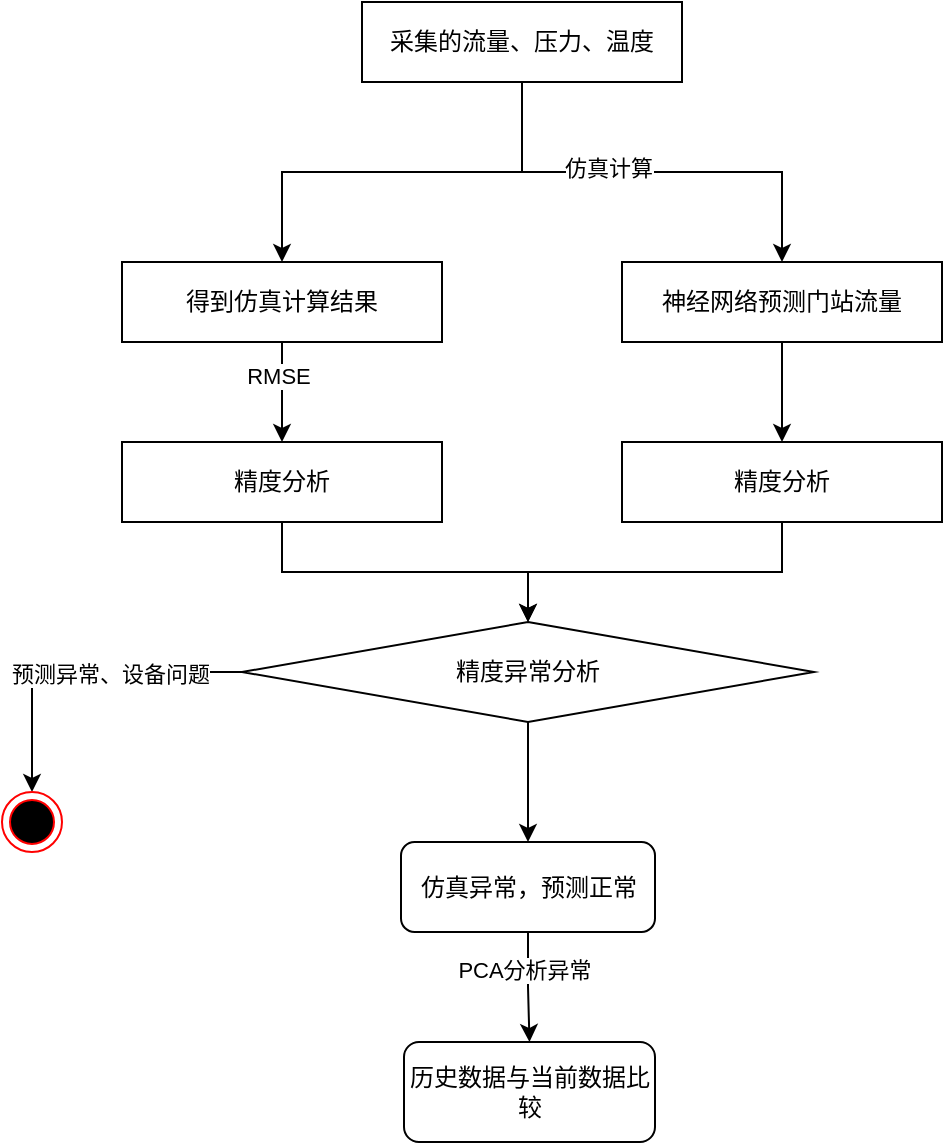 <mxfile version="25.0.3">
  <diagram name="第 1 页" id="wrYZcNoJNyU1oX4eKvRr">
    <mxGraphModel dx="1221" dy="759" grid="1" gridSize="10" guides="1" tooltips="1" connect="1" arrows="1" fold="1" page="1" pageScale="1" pageWidth="827" pageHeight="1169" math="0" shadow="0">
      <root>
        <mxCell id="0" />
        <mxCell id="1" parent="0" />
        <mxCell id="gqWxrz_PafX3EHHGCUia-2" value="" style="edgeStyle=orthogonalEdgeStyle;rounded=0;orthogonalLoop=1;jettySize=auto;html=1;" edge="1" parent="1" source="eM_BsglUO66G7toR1t27-1" target="gqWxrz_PafX3EHHGCUia-7">
          <mxGeometry relative="1" as="geometry" />
        </mxCell>
        <mxCell id="gqWxrz_PafX3EHHGCUia-3" value="仿真计算" style="edgeLabel;html=1;align=center;verticalAlign=middle;resizable=0;points=[];" vertex="1" connectable="0" parent="gqWxrz_PafX3EHHGCUia-2">
          <mxGeometry x="-0.2" y="2" relative="1" as="geometry">
            <mxPoint as="offset" />
          </mxGeometry>
        </mxCell>
        <mxCell id="gqWxrz_PafX3EHHGCUia-8" style="edgeStyle=orthogonalEdgeStyle;rounded=0;orthogonalLoop=1;jettySize=auto;html=1;entryX=0.5;entryY=0;entryDx=0;entryDy=0;" edge="1" parent="1" source="eM_BsglUO66G7toR1t27-1" target="gqWxrz_PafX3EHHGCUia-1">
          <mxGeometry relative="1" as="geometry" />
        </mxCell>
        <mxCell id="eM_BsglUO66G7toR1t27-1" value="采集的流量、压力、温度" style="rounded=0;whiteSpace=wrap;html=1;" parent="1" vertex="1">
          <mxGeometry x="350" y="150" width="160" height="40" as="geometry" />
        </mxCell>
        <mxCell id="gqWxrz_PafX3EHHGCUia-5" value="" style="edgeStyle=orthogonalEdgeStyle;rounded=0;orthogonalLoop=1;jettySize=auto;html=1;" edge="1" parent="1" source="gqWxrz_PafX3EHHGCUia-1" target="gqWxrz_PafX3EHHGCUia-4">
          <mxGeometry relative="1" as="geometry" />
        </mxCell>
        <mxCell id="gqWxrz_PafX3EHHGCUia-6" value="RMSE" style="edgeLabel;html=1;align=center;verticalAlign=middle;resizable=0;points=[];" vertex="1" connectable="0" parent="gqWxrz_PafX3EHHGCUia-5">
          <mxGeometry x="-0.343" y="-2" relative="1" as="geometry">
            <mxPoint as="offset" />
          </mxGeometry>
        </mxCell>
        <mxCell id="gqWxrz_PafX3EHHGCUia-1" value="得到仿真计算结果" style="rounded=0;whiteSpace=wrap;html=1;" vertex="1" parent="1">
          <mxGeometry x="230" y="280" width="160" height="40" as="geometry" />
        </mxCell>
        <mxCell id="gqWxrz_PafX3EHHGCUia-16" value="" style="edgeStyle=orthogonalEdgeStyle;rounded=0;orthogonalLoop=1;jettySize=auto;html=1;" edge="1" parent="1" source="gqWxrz_PafX3EHHGCUia-4" target="gqWxrz_PafX3EHHGCUia-14">
          <mxGeometry relative="1" as="geometry" />
        </mxCell>
        <mxCell id="gqWxrz_PafX3EHHGCUia-4" value="精度分析" style="rounded=0;whiteSpace=wrap;html=1;" vertex="1" parent="1">
          <mxGeometry x="230" y="370" width="160" height="40" as="geometry" />
        </mxCell>
        <mxCell id="gqWxrz_PafX3EHHGCUia-10" value="" style="edgeStyle=orthogonalEdgeStyle;rounded=0;orthogonalLoop=1;jettySize=auto;html=1;" edge="1" parent="1" source="gqWxrz_PafX3EHHGCUia-7" target="gqWxrz_PafX3EHHGCUia-9">
          <mxGeometry relative="1" as="geometry" />
        </mxCell>
        <mxCell id="gqWxrz_PafX3EHHGCUia-7" value="神经网络预测门站流量" style="rounded=0;whiteSpace=wrap;html=1;" vertex="1" parent="1">
          <mxGeometry x="480" y="280" width="160" height="40" as="geometry" />
        </mxCell>
        <mxCell id="gqWxrz_PafX3EHHGCUia-15" value="" style="edgeStyle=orthogonalEdgeStyle;rounded=0;orthogonalLoop=1;jettySize=auto;html=1;" edge="1" parent="1" source="gqWxrz_PafX3EHHGCUia-9" target="gqWxrz_PafX3EHHGCUia-14">
          <mxGeometry relative="1" as="geometry" />
        </mxCell>
        <mxCell id="gqWxrz_PafX3EHHGCUia-9" value="精度分析" style="rounded=0;whiteSpace=wrap;html=1;" vertex="1" parent="1">
          <mxGeometry x="480" y="370" width="160" height="40" as="geometry" />
        </mxCell>
        <mxCell id="gqWxrz_PafX3EHHGCUia-18" value="" style="edgeStyle=orthogonalEdgeStyle;rounded=0;orthogonalLoop=1;jettySize=auto;html=1;entryX=0.5;entryY=0;entryDx=0;entryDy=0;" edge="1" parent="1" source="gqWxrz_PafX3EHHGCUia-14" target="gqWxrz_PafX3EHHGCUia-21">
          <mxGeometry relative="1" as="geometry">
            <mxPoint x="433" y="585" as="targetPoint" />
          </mxGeometry>
        </mxCell>
        <mxCell id="gqWxrz_PafX3EHHGCUia-19" value="预测异常、设备问题" style="edgeLabel;html=1;align=center;verticalAlign=middle;resizable=0;points=[];" vertex="1" connectable="0" parent="gqWxrz_PafX3EHHGCUia-18">
          <mxGeometry x="-0.2" y="1" relative="1" as="geometry">
            <mxPoint as="offset" />
          </mxGeometry>
        </mxCell>
        <mxCell id="gqWxrz_PafX3EHHGCUia-23" value="" style="edgeStyle=orthogonalEdgeStyle;rounded=0;orthogonalLoop=1;jettySize=auto;html=1;" edge="1" parent="1" source="gqWxrz_PafX3EHHGCUia-14" target="gqWxrz_PafX3EHHGCUia-22">
          <mxGeometry relative="1" as="geometry" />
        </mxCell>
        <mxCell id="gqWxrz_PafX3EHHGCUia-14" value="精度异常分析" style="rhombus;whiteSpace=wrap;html=1;" vertex="1" parent="1">
          <mxGeometry x="290" y="460" width="286" height="50" as="geometry" />
        </mxCell>
        <mxCell id="gqWxrz_PafX3EHHGCUia-21" value="" style="ellipse;html=1;shape=endState;fillColor=#000000;strokeColor=#ff0000;" vertex="1" parent="1">
          <mxGeometry x="170" y="545" width="30" height="30" as="geometry" />
        </mxCell>
        <mxCell id="gqWxrz_PafX3EHHGCUia-25" value="" style="edgeStyle=orthogonalEdgeStyle;rounded=0;orthogonalLoop=1;jettySize=auto;html=1;" edge="1" parent="1" source="gqWxrz_PafX3EHHGCUia-22" target="gqWxrz_PafX3EHHGCUia-24">
          <mxGeometry relative="1" as="geometry" />
        </mxCell>
        <mxCell id="gqWxrz_PafX3EHHGCUia-26" value="PCA分析异常" style="edgeLabel;html=1;align=center;verticalAlign=middle;resizable=0;points=[];" vertex="1" connectable="0" parent="gqWxrz_PafX3EHHGCUia-25">
          <mxGeometry x="-0.345" y="-2" relative="1" as="geometry">
            <mxPoint as="offset" />
          </mxGeometry>
        </mxCell>
        <mxCell id="gqWxrz_PafX3EHHGCUia-22" value="仿真异常，预测正常" style="rounded=1;whiteSpace=wrap;html=1;" vertex="1" parent="1">
          <mxGeometry x="369.5" y="570" width="127" height="45" as="geometry" />
        </mxCell>
        <mxCell id="gqWxrz_PafX3EHHGCUia-24" value="历史数据与当前数据比较" style="whiteSpace=wrap;html=1;rounded=1;" vertex="1" parent="1">
          <mxGeometry x="371" y="670" width="125.5" height="50" as="geometry" />
        </mxCell>
      </root>
    </mxGraphModel>
  </diagram>
</mxfile>
